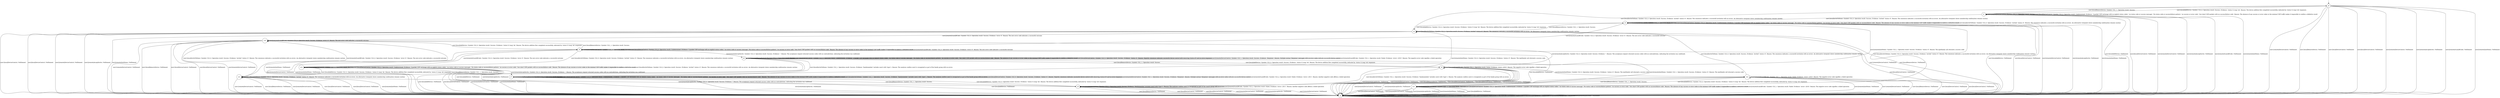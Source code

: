 digraph g {

	s0 [shape="circle" label="s0"];
	s1 [shape="circle" label="s1"];
	s2 [shape="circle" label="s2"];
	s3 [shape="circle" label="s3"];
	s4 [shape="circle" label="s4"];
	s5 [shape="circle" label="s5"];
	s6 [shape="circle" label="s6"];
	s7 [shape="circle" label="s7"];
	s8 [shape="circle" label="s8"];
	s9 [shape="circle" label="s9"];
	s10 [shape="circle" label="s10"];
	s11 [shape="circle" label="s11"];
	s12 [shape="circle" label="s12"];
	s13 [shape="circle" label="s13"];
	s14 [shape="circle" label="s14"];
	s0 -> s2 [label="user1|remote|DeviceControl / NoElement"];
	s0 -> s1 [label="user1|local|AddDevice / Symbol: CLS_0. Operation result: Success. Evidence: 'status':0,'msg':'ok'. Reason: The device addition flow completed successfully, indicated by 'status':0,'msg':'ok' responses."];
	s0 -> s2 [label="user1|local|RemoveDevice / NoElement"];
	s0 -> s2 [label="user1|local|DeviceControl / NoElement"];
	s0 -> s4 [label="user1|local|InviteToHome / Symbol: CLS_0. Operation result: Success. Evidence: 'invited' 'status=0'. Reason: The consensus indicates a successful invitation with no errors. An alternative viewpoint shows membership confirmation remains unclear."];
	s0 -> s2 [label="user2|local|DeviceControl / NoElement"];
	s0 -> s2 [label="user2|remote|DeviceControl / NoElement"];
	s0 -> s2 [label="user2|remote|AcceptInvite / NoElement"];
	s0 -> s2 [label="user2|remote|ScanQRCode / NoElement"];
	s0 -> s2 [label="user2|remote|QuitHome / NoElement"];
	s1 -> s1 [label="user1|remote|DeviceControl / Symbol: CLS_-1. Operation result: Success."];
	s1 -> s2 [label="user1|local|AddDevice / NoElement"];
	s1 -> s0 [label="user1|local|RemoveDevice / Symbol: CLS_-1. Operation result: Success."];
	s1 -> s1 [label="user1|local|DeviceControl / Symbol: CLS_0. Operation result: Undetermined. Evidence: '2-packet UDP exchange with no explicit status codes'; 'no status code or success message'; 'No status code or success/failure pattern'; 'no success or error code'; 'two short UDP packets with no success/failure code'. Reason: The absence of any success or error codes in the minimal UDP traffic makes it impossible to confirm a definitive result"];
	s1 -> s3 [label="user1|local|InviteToHome / Symbol: CLS_0. Operation result: Success. Evidence: 'invited' 'status=0'. Reason: The consensus indicates a successful invitation with no errors. An alternative viewpoint shows membership confirmation remains unclear."];
	s1 -> s2 [label="user2|local|DeviceControl / NoElement"];
	s1 -> s2 [label="user2|remote|DeviceControl / NoElement"];
	s1 -> s2 [label="user2|remote|AcceptInvite / NoElement"];
	s1 -> s2 [label="user2|remote|ScanQRCode / NoElement"];
	s1 -> s2 [label="user2|remote|QuitHome / NoElement"];
	s2 -> s2 [label="user1|remote|DeviceControl / NoElement"];
	s2 -> s2 [label="user1|local|AddDevice / NoElement"];
	s2 -> s2 [label="user1|local|RemoveDevice / NoElement"];
	s2 -> s2 [label="user1|local|DeviceControl / NoElement"];
	s2 -> s2 [label="user1|local|InviteToHome / NoElement"];
	s2 -> s2 [label="user2|local|DeviceControl / NoElement"];
	s2 -> s2 [label="user2|remote|DeviceControl / NoElement"];
	s2 -> s2 [label="user2|remote|AcceptInvite / NoElement"];
	s2 -> s2 [label="user2|remote|ScanQRCode / NoElement"];
	s2 -> s2 [label="user2|remote|QuitHome / NoElement"];
	s3 -> s3 [label="user1|remote|DeviceControl / Symbol: CLS_-1. Operation result: Success."];
	s3 -> s2 [label="user1|local|AddDevice / NoElement"];
	s3 -> s4 [label="user1|local|RemoveDevice / Symbol: CLS_-1. Operation result: Success."];
	s3 -> s3 [label="user1|local|DeviceControl / Symbol: CLS_0. Operation result: Undetermined. Evidence: '2-packet UDP exchange with no explicit status codes'; 'no status code or success message'; 'No status code or success/failure pattern'; 'no success or error code'; 'two short UDP packets with no success/failure code'. Reason: The absence of any success or error codes in the minimal UDP traffic makes it impossible to confirm a definitive result"];
	s3 -> s3 [label="user1|local|InviteToHome / Symbol: CLS_0. Operation result: Success. Evidence: 'invited' 'status=0'. Reason: The consensus indicates a successful invitation with no errors. An alternative viewpoint shows membership confirmation remains unclear."];
	s3 -> s2 [label="user2|local|DeviceControl / NoElement"];
	s3 -> s2 [label="user2|remote|DeviceControl / NoElement"];
	s3 -> s2 [label="user2|remote|AcceptInvite / NoElement"];
	s3 -> s5 [label="user2|remote|ScanQRCode / Symbol: CLS_0. Operation result: Success. Evidence: 'error=0'. Reason: The zero error code indicates a successful outcome"];
	s3 -> s2 [label="user2|remote|QuitHome / NoElement"];
	s4 -> s2 [label="user1|remote|DeviceControl / NoElement"];
	s4 -> s3 [label="user1|local|AddDevice / Symbol: CLS_0. Operation result: Success. Evidence: 'status':0,'msg':'ok'. Reason: The device addition flow completed successfully, indicated by 'status':0,'msg':'ok' responses."];
	s4 -> s2 [label="user1|local|RemoveDevice / NoElement"];
	s4 -> s2 [label="user1|local|DeviceControl / NoElement"];
	s4 -> s4 [label="user1|local|InviteToHome / Symbol: CLS_0. Operation result: Success. Evidence: 'invited' 'status=0'. Reason: The consensus indicates a successful invitation with no errors. An alternative viewpoint shows membership confirmation remains unclear."];
	s4 -> s2 [label="user2|local|DeviceControl / NoElement"];
	s4 -> s2 [label="user2|remote|DeviceControl / NoElement"];
	s4 -> s2 [label="user2|remote|AcceptInvite / NoElement"];
	s4 -> s10 [label="user2|remote|ScanQRCode / Symbol: CLS_0. Operation result: Success. Evidence: 'error=0'. Reason: The zero error code indicates a successful outcome"];
	s4 -> s2 [label="user2|remote|QuitHome / NoElement"];
	s5 -> s5 [label="user1|remote|DeviceControl / Symbol: CLS_-1. Operation result: Success."];
	s5 -> s2 [label="user1|local|AddDevice / NoElement"];
	s5 -> s10 [label="user1|local|RemoveDevice / Symbol: CLS_-1. Operation result: Success."];
	s5 -> s5 [label="user1|local|DeviceControl / Symbol: CLS_0. Operation result: Undetermined. Evidence: '2-packet UDP exchange with no explicit status codes'; 'no status code or success message'; 'No status code or success/failure pattern'; 'no success or error code'; 'two short UDP packets with no success/failure code'. Reason: The absence of any success or error codes in the minimal UDP traffic makes it impossible to confirm a definitive result"];
	s5 -> s14 [label="user1|local|InviteToHome / Symbol: CLS_0. Operation result: Success. Evidence: 'invited' 'status=0'. Reason: The consensus indicates a successful invitation with no errors. An alternative viewpoint shows membership confirmation remains unclear."];
	s5 -> s2 [label="user2|local|DeviceControl / NoElement"];
	s5 -> s2 [label="user2|remote|DeviceControl / NoElement"];
	s5 -> s6 [label="user2|remote|AcceptInvite / Symbol: CLS_0. Operation result: Success. Evidence: ''. Reason: The acceptance request returned success codes with no contradictions, indicating the invitation was confirmed."];
	s5 -> s5 [label="user2|remote|ScanQRCode / Symbol: CLS_0. Operation result: Success. Evidence: 'error=0'. Reason: The zero error code indicates a successful outcome"];
	s5 -> s2 [label="user2|remote|QuitHome / NoElement"];
	s6 -> s6 [label="user1|remote|DeviceControl / Symbol: CLS_-1. Operation result: Success."];
	s6 -> s2 [label="user1|local|AddDevice / NoElement"];
	s6 -> s8 [label="user1|local|RemoveDevice / Symbol: CLS_-1. Operation result: Success."];
	s6 -> s6 [label="user1|local|DeviceControl / Symbol: CLS_0. Operation result: Undetermined. Evidence: '2-packet UDP exchange with no explicit status codes'; 'no status code or success message'; 'No status code or success/failure pattern'; 'no success or error code'; 'two short UDP packets with no success/failure code'. Reason: The absence of any success or error codes in the minimal UDP traffic makes it impossible to confirm a definitive result"];
	s6 -> s7 [label="user1|local|InviteToHome / Symbol: CLS_1. Operation result: Success. Evidence: 'familymember' includes user2 with 'type':1. Reason: The analyses confirm user2 is recognized as part of the family group with no errors."];
	s6 -> s6 [label="user2|local|DeviceControl / Symbol: CLS_0. Operation result: Success. Evidence: 'status=0'. Reason: Majority consensus indicates successful device control with recurring 'status=0' and no error responses"];
	s6 -> s6 [label="user2|remote|DeviceControl / Symbol: CLS_1. Operation result: Success. Evidence: 'Response'. Reason: Multiple normal 'Response' messages with no error codes indicate successful device control"];
	s6 -> s2 [label="user2|remote|AcceptInvite / NoElement"];
	s6 -> s6 [label="user2|remote|ScanQRCode / Symbol: CLS_1. Operation result: Failed. Evidence: 'error=-2010'. Reason: The negative error code signifies a failed operation"];
	s6 -> s11 [label="user2|remote|QuitHome / Symbol: CLS_1. Operation result: Success. Evidence: 'status=0'. Reason: The /quitfamily call returned a success code."];
	s7 -> s7 [label="user1|remote|DeviceControl / Symbol: CLS_-1. Operation result: Success."];
	s7 -> s2 [label="user1|local|AddDevice / NoElement"];
	s7 -> s9 [label="user1|local|RemoveDevice / Symbol: CLS_-1. Operation result: Success."];
	s7 -> s7 [label="user1|local|DeviceControl / Symbol: CLS_0. Operation result: Undetermined. Evidence: '2-packet UDP exchange with no explicit status codes'; 'no status code or success message'; 'No status code or success/failure pattern'; 'no success or error code'; 'two short UDP packets with no success/failure code'. Reason: The absence of any success or error codes in the minimal UDP traffic makes it impossible to confirm a definitive result"];
	s7 -> s7 [label="user1|local|InviteToHome / Symbol: CLS_1. Operation result: Success. Evidence: 'familymember' includes user2 with 'type':1. Reason: The analyses confirm user2 is recognized as part of the family group with no errors."];
	s7 -> s7 [label="user2|local|DeviceControl / Symbol: CLS_0. Operation result: Success. Evidence: 'status=0'. Reason: Majority consensus indicates successful device control with recurring 'status=0' and no error responses"];
	s7 -> s7 [label="user2|remote|DeviceControl / Symbol: CLS_1. Operation result: Success. Evidence: 'Response'. Reason: Multiple normal 'Response' messages with no error codes indicate successful device control"];
	s7 -> s2 [label="user2|remote|AcceptInvite / NoElement"];
	s7 -> s7 [label="user2|remote|ScanQRCode / Symbol: CLS_2. Operation result: Failed. Evidence: 'error=-2011'. Reason: Another negative code affirms a failed operation"];
	s7 -> s3 [label="user2|remote|QuitHome / Symbol: CLS_1. Operation result: Success. Evidence: 'status=0'. Reason: The /quitfamily call returned a success code."];
	s8 -> s2 [label="user1|remote|DeviceControl / NoElement"];
	s8 -> s6 [label="user1|local|AddDevice / Symbol: CLS_0. Operation result: Success. Evidence: 'status':0,'msg':'ok'. Reason: The device addition flow completed successfully, indicated by 'status':0,'msg':'ok' responses."];
	s8 -> s2 [label="user1|local|RemoveDevice / NoElement"];
	s8 -> s2 [label="user1|local|DeviceControl / NoElement"];
	s8 -> s9 [label="user1|local|InviteToHome / Symbol: CLS_1. Operation result: Success. Evidence: 'familymember' includes user2 with 'type':1. Reason: The analyses confirm user2 is recognized as part of the family group with no errors."];
	s8 -> s2 [label="user2|local|DeviceControl / NoElement"];
	s8 -> s2 [label="user2|remote|DeviceControl / NoElement"];
	s8 -> s2 [label="user2|remote|AcceptInvite / NoElement"];
	s8 -> s8 [label="user2|remote|ScanQRCode / Symbol: CLS_1. Operation result: Failed. Evidence: 'error=-2010'. Reason: The negative error code signifies a failed operation"];
	s8 -> s12 [label="user2|remote|QuitHome / Symbol: CLS_0. Operation result: Success. Evidence: 'status=0'. Reason: The /quitfamily call returned a success code."];
	s9 -> s2 [label="user1|remote|DeviceControl / NoElement"];
	s9 -> s7 [label="user1|local|AddDevice / Symbol: CLS_0. Operation result: Success. Evidence: 'status':0,'msg':'ok'. Reason: The device addition flow completed successfully, indicated by 'status':0,'msg':'ok' responses."];
	s9 -> s2 [label="user1|local|RemoveDevice / NoElement"];
	s9 -> s2 [label="user1|local|DeviceControl / NoElement"];
	s9 -> s9 [label="user1|local|InviteToHome / Symbol: CLS_1. Operation result: Success. Evidence: 'familymember' includes user2 with 'type':1. Reason: The analyses confirm user2 is recognized as part of the family group with no errors."];
	s9 -> s2 [label="user2|local|DeviceControl / NoElement"];
	s9 -> s2 [label="user2|remote|DeviceControl / NoElement"];
	s9 -> s2 [label="user2|remote|AcceptInvite / NoElement"];
	s9 -> s9 [label="user2|remote|ScanQRCode / Symbol: CLS_2. Operation result: Failed. Evidence: 'error=-2011'. Reason: Another negative code affirms a failed operation"];
	s9 -> s4 [label="user2|remote|QuitHome / Symbol: CLS_0. Operation result: Success. Evidence: 'status=0'. Reason: The /quitfamily call returned a success code."];
	s10 -> s2 [label="user1|remote|DeviceControl / NoElement"];
	s10 -> s5 [label="user1|local|AddDevice / Symbol: CLS_0. Operation result: Success. Evidence: 'status':0,'msg':'ok'. Reason: The device addition flow completed successfully, indicated by 'status':0,'msg':'ok' responses."];
	s10 -> s2 [label="user1|local|RemoveDevice / NoElement"];
	s10 -> s2 [label="user1|local|DeviceControl / NoElement"];
	s10 -> s13 [label="user1|local|InviteToHome / Symbol: CLS_0. Operation result: Success. Evidence: 'invited' 'status=0'. Reason: The consensus indicates a successful invitation with no errors. An alternative viewpoint shows membership confirmation remains unclear."];
	s10 -> s2 [label="user2|local|DeviceControl / NoElement"];
	s10 -> s2 [label="user2|remote|DeviceControl / NoElement"];
	s10 -> s8 [label="user2|remote|AcceptInvite / Symbol: CLS_0. Operation result: Success. Evidence: ''. Reason: The acceptance request returned success codes with no contradictions, indicating the invitation was confirmed."];
	s10 -> s10 [label="user2|remote|ScanQRCode / Symbol: CLS_0. Operation result: Success. Evidence: 'error=0'. Reason: The zero error code indicates a successful outcome"];
	s10 -> s2 [label="user2|remote|QuitHome / NoElement"];
	s11 -> s11 [label="user1|remote|DeviceControl / Symbol: CLS_-1. Operation result: Success."];
	s11 -> s2 [label="user1|local|AddDevice / NoElement"];
	s11 -> s12 [label="user1|local|RemoveDevice / Symbol: CLS_-1. Operation result: Success."];
	s11 -> s11 [label="user1|local|DeviceControl / Symbol: CLS_0. Operation result: Undetermined. Evidence: '2-packet UDP exchange with no explicit status codes'; 'no status code or success message'; 'No status code or success/failure pattern'; 'no success or error code'; 'two short UDP packets with no success/failure code'. Reason: The absence of any success or error codes in the minimal UDP traffic makes it impossible to confirm a definitive result"];
	s11 -> s3 [label="user1|local|InviteToHome / Symbol: CLS_0. Operation result: Success. Evidence: 'invited' 'status=0'. Reason: The consensus indicates a successful invitation with no errors. An alternative viewpoint shows membership confirmation remains unclear."];
	s11 -> s2 [label="user2|local|DeviceControl / NoElement"];
	s11 -> s2 [label="user2|remote|DeviceControl / NoElement"];
	s11 -> s2 [label="user2|remote|AcceptInvite / NoElement"];
	s11 -> s11 [label="user2|remote|ScanQRCode / Symbol: CLS_1. Operation result: Failed. Evidence: 'error=-2010'. Reason: The negative error code signifies a failed operation"];
	s11 -> s2 [label="user2|remote|QuitHome / NoElement"];
	s12 -> s2 [label="user1|remote|DeviceControl / NoElement"];
	s12 -> s11 [label="user1|local|AddDevice / Symbol: CLS_0. Operation result: Success. Evidence: 'status':0,'msg':'ok'. Reason: The device addition flow completed successfully, indicated by 'status':0,'msg':'ok' responses."];
	s12 -> s2 [label="user1|local|RemoveDevice / NoElement"];
	s12 -> s2 [label="user1|local|DeviceControl / NoElement"];
	s12 -> s4 [label="user1|local|InviteToHome / Symbol: CLS_0. Operation result: Success. Evidence: 'invited' 'status=0'. Reason: The consensus indicates a successful invitation with no errors. An alternative viewpoint shows membership confirmation remains unclear."];
	s12 -> s2 [label="user2|local|DeviceControl / NoElement"];
	s12 -> s2 [label="user2|remote|DeviceControl / NoElement"];
	s12 -> s2 [label="user2|remote|AcceptInvite / NoElement"];
	s12 -> s12 [label="user2|remote|ScanQRCode / Symbol: CLS_1. Operation result: Failed. Evidence: 'error=-2010'. Reason: The negative error code signifies a failed operation"];
	s12 -> s2 [label="user2|remote|QuitHome / NoElement"];
	s13 -> s2 [label="user1|remote|DeviceControl / NoElement"];
	s13 -> s14 [label="user1|local|AddDevice / Symbol: CLS_0. Operation result: Success. Evidence: 'status':0,'msg':'ok'. Reason: The device addition flow completed successfully, indicated by 'status':0,'msg':'ok' responses."];
	s13 -> s2 [label="user1|local|RemoveDevice / NoElement"];
	s13 -> s2 [label="user1|local|DeviceControl / NoElement"];
	s13 -> s13 [label="user1|local|InviteToHome / Symbol: CLS_0. Operation result: Success. Evidence: 'invited' 'status=0'. Reason: The consensus indicates a successful invitation with no errors. An alternative viewpoint shows membership confirmation remains unclear."];
	s13 -> s2 [label="user2|local|DeviceControl / NoElement"];
	s13 -> s2 [label="user2|remote|DeviceControl / NoElement"];
	s13 -> s9 [label="user2|remote|AcceptInvite / Symbol: CLS_0. Operation result: Success. Evidence: ''. Reason: The acceptance request returned success codes with no contradictions, indicating the invitation was confirmed."];
	s13 -> s10 [label="user2|remote|ScanQRCode / Symbol: CLS_0. Operation result: Success. Evidence: 'error=0'. Reason: The zero error code indicates a successful outcome"];
	s13 -> s2 [label="user2|remote|QuitHome / NoElement"];
	s14 -> s14 [label="user1|remote|DeviceControl / Symbol: CLS_-1. Operation result: Success."];
	s14 -> s2 [label="user1|local|AddDevice / NoElement"];
	s14 -> s13 [label="user1|local|RemoveDevice / Symbol: CLS_-1. Operation result: Success."];
	s14 -> s14 [label="user1|local|DeviceControl / Symbol: CLS_0. Operation result: Undetermined. Evidence: '2-packet UDP exchange with no explicit status codes'; 'no status code or success message'; 'No status code or success/failure pattern'; 'no success or error code'; 'two short UDP packets with no success/failure code'. Reason: The absence of any success or error codes in the minimal UDP traffic makes it impossible to confirm a definitive result"];
	s14 -> s14 [label="user1|local|InviteToHome / Symbol: CLS_0. Operation result: Success. Evidence: 'invited' 'status=0'. Reason: The consensus indicates a successful invitation with no errors. An alternative viewpoint shows membership confirmation remains unclear."];
	s14 -> s2 [label="user2|local|DeviceControl / NoElement"];
	s14 -> s2 [label="user2|remote|DeviceControl / NoElement"];
	s14 -> s7 [label="user2|remote|AcceptInvite / Symbol: CLS_0. Operation result: Success. Evidence: ''. Reason: The acceptance request returned success codes with no contradictions, indicating the invitation was confirmed."];
	s14 -> s5 [label="user2|remote|ScanQRCode / Symbol: CLS_0. Operation result: Success. Evidence: 'error=0'. Reason: The zero error code indicates a successful outcome"];
	s14 -> s2 [label="user2|remote|QuitHome / NoElement"];

__start0 [label="" shape="none" width="0" height="0"];
__start0 -> s0;

}
